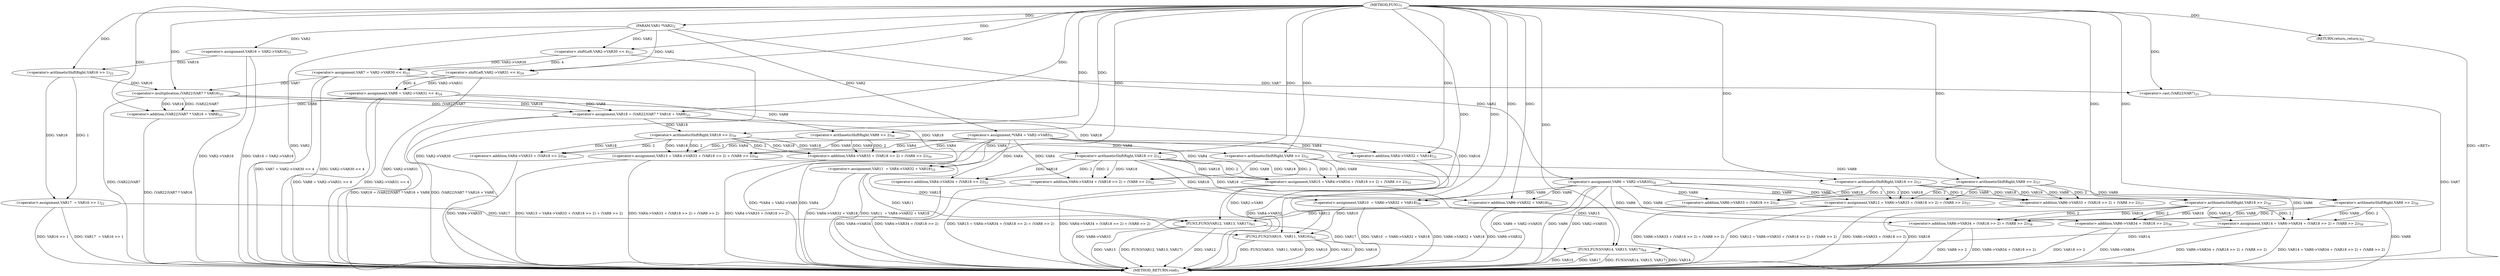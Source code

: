 digraph "FUN1" {  
"8" [label = <(METHOD,FUN1)<SUB>1</SUB>> ]
"146" [label = <(METHOD_RETURN,void)<SUB>1</SUB>> ]
"9" [label = <(PARAM,VAR1 *VAR2)<SUB>2</SUB>> ]
"12" [label = <(&lt;operator&gt;.assignment,*VAR4 = VAR2-&gt;VAR5)<SUB>5</SUB>> ]
"29" [label = <(&lt;operator&gt;.assignment,VAR16 = VAR2-&gt;VAR16)<SUB>21</SUB>> ]
"34" [label = <(&lt;operator&gt;.assignment,VAR17  = VAR16 &gt;&gt; 1)<SUB>22</SUB>> ]
"39" [label = <(&lt;operator&gt;.assignment,VAR7 = VAR2-&gt;VAR30 &lt;&lt; 4)<SUB>23</SUB>> ]
"46" [label = <(&lt;operator&gt;.assignment,VAR8 = VAR2-&gt;VAR31 &lt;&lt; 4)<SUB>24</SUB>> ]
"53" [label = <(&lt;operator&gt;.assignment,VAR18 = (VAR22)VAR7 * VAR16 + VAR8)<SUB>25</SUB>> ]
"62" [label = <(&lt;operator&gt;.assignment,VAR11  = VAR4-&gt;VAR32 + VAR18)<SUB>32</SUB>> ]
"69" [label = <(&lt;operator&gt;.assignment,VAR13 = VAR4-&gt;VAR33 + (VAR18 &gt;&gt; 2) + (VAR8 &gt;&gt; 2))<SUB>50</SUB>> ]
"82" [label = <(&lt;operator&gt;.assignment,VAR15 = VAR4-&gt;VAR34 + (VAR18 &gt;&gt; 2) + (VAR8 &gt;&gt; 2))<SUB>52</SUB>> ]
"95" [label = <(&lt;operator&gt;.assignment,VAR6 = VAR2-&gt;VAR35)<SUB>54</SUB>> ]
"100" [label = <(&lt;operator&gt;.assignment,VAR10  = VAR6-&gt;VAR32 + VAR18)<SUB>56</SUB>> ]
"107" [label = <(&lt;operator&gt;.assignment,VAR12 = VAR6-&gt;VAR33 + (VAR18 &gt;&gt; 2) + (VAR8 &gt;&gt; 2))<SUB>57</SUB>> ]
"120" [label = <(&lt;operator&gt;.assignment,VAR14 = VAR6-&gt;VAR34 + (VAR18 &gt;&gt; 2) + (VAR8 &gt;&gt; 2))<SUB>58</SUB>> ]
"133" [label = <(FUN2,FUN2(VAR10,  VAR11, VAR16))<SUB>62</SUB>> ]
"137" [label = <(FUN3,FUN3(VAR12, VAR13, VAR17))<SUB>63</SUB>> ]
"141" [label = <(FUN3,FUN3(VAR14, VAR15, VAR17))<SUB>64</SUB>> ]
"145" [label = <(RETURN,return;,return;)<SUB>91</SUB>> ]
"36" [label = <(&lt;operator&gt;.arithmeticShiftRight,VAR16 &gt;&gt; 1)<SUB>22</SUB>> ]
"41" [label = <(&lt;operator&gt;.shiftLeft,VAR2-&gt;VAR30 &lt;&lt; 4)<SUB>23</SUB>> ]
"48" [label = <(&lt;operator&gt;.shiftLeft,VAR2-&gt;VAR31 &lt;&lt; 4)<SUB>24</SUB>> ]
"55" [label = <(&lt;operator&gt;.addition,(VAR22)VAR7 * VAR16 + VAR8)<SUB>25</SUB>> ]
"64" [label = <(&lt;operator&gt;.addition,VAR4-&gt;VAR32 + VAR18)<SUB>32</SUB>> ]
"71" [label = <(&lt;operator&gt;.addition,VAR4-&gt;VAR33 + (VAR18 &gt;&gt; 2) + (VAR8 &gt;&gt; 2))<SUB>50</SUB>> ]
"84" [label = <(&lt;operator&gt;.addition,VAR4-&gt;VAR34 + (VAR18 &gt;&gt; 2) + (VAR8 &gt;&gt; 2))<SUB>52</SUB>> ]
"102" [label = <(&lt;operator&gt;.addition,VAR6-&gt;VAR32 + VAR18)<SUB>56</SUB>> ]
"109" [label = <(&lt;operator&gt;.addition,VAR6-&gt;VAR33 + (VAR18 &gt;&gt; 2) + (VAR8 &gt;&gt; 2))<SUB>57</SUB>> ]
"122" [label = <(&lt;operator&gt;.addition,VAR6-&gt;VAR34 + (VAR18 &gt;&gt; 2) + (VAR8 &gt;&gt; 2))<SUB>58</SUB>> ]
"56" [label = <(&lt;operator&gt;.multiplication,(VAR22)VAR7 * VAR16)<SUB>25</SUB>> ]
"72" [label = <(&lt;operator&gt;.addition,VAR4-&gt;VAR33 + (VAR18 &gt;&gt; 2))<SUB>50</SUB>> ]
"79" [label = <(&lt;operator&gt;.arithmeticShiftRight,VAR8 &gt;&gt; 2)<SUB>50</SUB>> ]
"85" [label = <(&lt;operator&gt;.addition,VAR4-&gt;VAR34 + (VAR18 &gt;&gt; 2))<SUB>52</SUB>> ]
"92" [label = <(&lt;operator&gt;.arithmeticShiftRight,VAR8 &gt;&gt; 2)<SUB>52</SUB>> ]
"110" [label = <(&lt;operator&gt;.addition,VAR6-&gt;VAR33 + (VAR18 &gt;&gt; 2))<SUB>57</SUB>> ]
"117" [label = <(&lt;operator&gt;.arithmeticShiftRight,VAR8 &gt;&gt; 2)<SUB>57</SUB>> ]
"123" [label = <(&lt;operator&gt;.addition,VAR6-&gt;VAR34 + (VAR18 &gt;&gt; 2))<SUB>58</SUB>> ]
"130" [label = <(&lt;operator&gt;.arithmeticShiftRight,VAR8 &gt;&gt; 2)<SUB>58</SUB>> ]
"57" [label = <(&lt;operator&gt;.cast,(VAR22)VAR7)<SUB>25</SUB>> ]
"76" [label = <(&lt;operator&gt;.arithmeticShiftRight,VAR18 &gt;&gt; 2)<SUB>50</SUB>> ]
"89" [label = <(&lt;operator&gt;.arithmeticShiftRight,VAR18 &gt;&gt; 2)<SUB>52</SUB>> ]
"114" [label = <(&lt;operator&gt;.arithmeticShiftRight,VAR18 &gt;&gt; 2)<SUB>57</SUB>> ]
"127" [label = <(&lt;operator&gt;.arithmeticShiftRight,VAR18 &gt;&gt; 2)<SUB>58</SUB>> ]
  "145" -> "146"  [ label = "DDG: &lt;RET&gt;"] 
  "9" -> "146"  [ label = "DDG: VAR2"] 
  "12" -> "146"  [ label = "DDG: VAR4"] 
  "12" -> "146"  [ label = "DDG: VAR2-&gt;VAR5"] 
  "12" -> "146"  [ label = "DDG: *VAR4 = VAR2-&gt;VAR5"] 
  "29" -> "146"  [ label = "DDG: VAR2-&gt;VAR16"] 
  "29" -> "146"  [ label = "DDG: VAR16 = VAR2-&gt;VAR16"] 
  "34" -> "146"  [ label = "DDG: VAR16 &gt;&gt; 1"] 
  "34" -> "146"  [ label = "DDG: VAR17  = VAR16 &gt;&gt; 1"] 
  "41" -> "146"  [ label = "DDG: VAR2-&gt;VAR30"] 
  "39" -> "146"  [ label = "DDG: VAR2-&gt;VAR30 &lt;&lt; 4"] 
  "39" -> "146"  [ label = "DDG: VAR7 = VAR2-&gt;VAR30 &lt;&lt; 4"] 
  "48" -> "146"  [ label = "DDG: VAR2-&gt;VAR31"] 
  "46" -> "146"  [ label = "DDG: VAR2-&gt;VAR31 &lt;&lt; 4"] 
  "46" -> "146"  [ label = "DDG: VAR8 = VAR2-&gt;VAR31 &lt;&lt; 4"] 
  "57" -> "146"  [ label = "DDG: VAR7"] 
  "56" -> "146"  [ label = "DDG: (VAR22)VAR7"] 
  "55" -> "146"  [ label = "DDG: (VAR22)VAR7 * VAR16"] 
  "53" -> "146"  [ label = "DDG: (VAR22)VAR7 * VAR16 + VAR8"] 
  "53" -> "146"  [ label = "DDG: VAR18 = (VAR22)VAR7 * VAR16 + VAR8"] 
  "64" -> "146"  [ label = "DDG: VAR4-&gt;VAR32"] 
  "62" -> "146"  [ label = "DDG: VAR4-&gt;VAR32 + VAR18"] 
  "62" -> "146"  [ label = "DDG: VAR11  = VAR4-&gt;VAR32 + VAR18"] 
  "72" -> "146"  [ label = "DDG: VAR4-&gt;VAR33"] 
  "71" -> "146"  [ label = "DDG: VAR4-&gt;VAR33 + (VAR18 &gt;&gt; 2)"] 
  "69" -> "146"  [ label = "DDG: VAR4-&gt;VAR33 + (VAR18 &gt;&gt; 2) + (VAR8 &gt;&gt; 2)"] 
  "69" -> "146"  [ label = "DDG: VAR13 = VAR4-&gt;VAR33 + (VAR18 &gt;&gt; 2) + (VAR8 &gt;&gt; 2)"] 
  "85" -> "146"  [ label = "DDG: VAR4-&gt;VAR34"] 
  "84" -> "146"  [ label = "DDG: VAR4-&gt;VAR34 + (VAR18 &gt;&gt; 2)"] 
  "82" -> "146"  [ label = "DDG: VAR4-&gt;VAR34 + (VAR18 &gt;&gt; 2) + (VAR8 &gt;&gt; 2)"] 
  "82" -> "146"  [ label = "DDG: VAR15 = VAR4-&gt;VAR34 + (VAR18 &gt;&gt; 2) + (VAR8 &gt;&gt; 2)"] 
  "95" -> "146"  [ label = "DDG: VAR6"] 
  "95" -> "146"  [ label = "DDG: VAR2-&gt;VAR35"] 
  "95" -> "146"  [ label = "DDG: VAR6 = VAR2-&gt;VAR35"] 
  "102" -> "146"  [ label = "DDG: VAR6-&gt;VAR32"] 
  "100" -> "146"  [ label = "DDG: VAR6-&gt;VAR32 + VAR18"] 
  "100" -> "146"  [ label = "DDG: VAR10  = VAR6-&gt;VAR32 + VAR18"] 
  "110" -> "146"  [ label = "DDG: VAR6-&gt;VAR33"] 
  "109" -> "146"  [ label = "DDG: VAR6-&gt;VAR33 + (VAR18 &gt;&gt; 2)"] 
  "107" -> "146"  [ label = "DDG: VAR6-&gt;VAR33 + (VAR18 &gt;&gt; 2) + (VAR8 &gt;&gt; 2)"] 
  "107" -> "146"  [ label = "DDG: VAR12 = VAR6-&gt;VAR33 + (VAR18 &gt;&gt; 2) + (VAR8 &gt;&gt; 2)"] 
  "123" -> "146"  [ label = "DDG: VAR6-&gt;VAR34"] 
  "127" -> "146"  [ label = "DDG: VAR18"] 
  "123" -> "146"  [ label = "DDG: VAR18 &gt;&gt; 2"] 
  "122" -> "146"  [ label = "DDG: VAR6-&gt;VAR34 + (VAR18 &gt;&gt; 2)"] 
  "130" -> "146"  [ label = "DDG: VAR8"] 
  "122" -> "146"  [ label = "DDG: VAR8 &gt;&gt; 2"] 
  "120" -> "146"  [ label = "DDG: VAR6-&gt;VAR34 + (VAR18 &gt;&gt; 2) + (VAR8 &gt;&gt; 2)"] 
  "120" -> "146"  [ label = "DDG: VAR14 = VAR6-&gt;VAR34 + (VAR18 &gt;&gt; 2) + (VAR8 &gt;&gt; 2)"] 
  "133" -> "146"  [ label = "DDG: VAR10"] 
  "133" -> "146"  [ label = "DDG: VAR11"] 
  "133" -> "146"  [ label = "DDG: VAR16"] 
  "133" -> "146"  [ label = "DDG: FUN2(VAR10,  VAR11, VAR16)"] 
  "137" -> "146"  [ label = "DDG: VAR12"] 
  "137" -> "146"  [ label = "DDG: VAR13"] 
  "137" -> "146"  [ label = "DDG: FUN3(VAR12, VAR13, VAR17)"] 
  "141" -> "146"  [ label = "DDG: VAR14"] 
  "141" -> "146"  [ label = "DDG: VAR15"] 
  "141" -> "146"  [ label = "DDG: VAR17"] 
  "141" -> "146"  [ label = "DDG: FUN3(VAR14, VAR15, VAR17)"] 
  "8" -> "9"  [ label = "DDG: "] 
  "9" -> "12"  [ label = "DDG: VAR2"] 
  "9" -> "29"  [ label = "DDG: VAR2"] 
  "36" -> "34"  [ label = "DDG: VAR16"] 
  "36" -> "34"  [ label = "DDG: 1"] 
  "41" -> "39"  [ label = "DDG: VAR2-&gt;VAR30"] 
  "41" -> "39"  [ label = "DDG: 4"] 
  "48" -> "46"  [ label = "DDG: VAR2-&gt;VAR31"] 
  "48" -> "46"  [ label = "DDG: 4"] 
  "56" -> "53"  [ label = "DDG: (VAR22)VAR7"] 
  "56" -> "53"  [ label = "DDG: VAR16"] 
  "46" -> "53"  [ label = "DDG: VAR8"] 
  "8" -> "53"  [ label = "DDG: "] 
  "12" -> "62"  [ label = "DDG: VAR4"] 
  "53" -> "62"  [ label = "DDG: VAR18"] 
  "8" -> "62"  [ label = "DDG: "] 
  "12" -> "69"  [ label = "DDG: VAR4"] 
  "76" -> "69"  [ label = "DDG: VAR18"] 
  "76" -> "69"  [ label = "DDG: 2"] 
  "79" -> "69"  [ label = "DDG: VAR8"] 
  "79" -> "69"  [ label = "DDG: 2"] 
  "12" -> "82"  [ label = "DDG: VAR4"] 
  "89" -> "82"  [ label = "DDG: VAR18"] 
  "89" -> "82"  [ label = "DDG: 2"] 
  "92" -> "82"  [ label = "DDG: VAR8"] 
  "92" -> "82"  [ label = "DDG: 2"] 
  "9" -> "95"  [ label = "DDG: VAR2"] 
  "95" -> "100"  [ label = "DDG: VAR6"] 
  "89" -> "100"  [ label = "DDG: VAR18"] 
  "8" -> "100"  [ label = "DDG: "] 
  "95" -> "107"  [ label = "DDG: VAR6"] 
  "114" -> "107"  [ label = "DDG: VAR18"] 
  "114" -> "107"  [ label = "DDG: 2"] 
  "117" -> "107"  [ label = "DDG: VAR8"] 
  "117" -> "107"  [ label = "DDG: 2"] 
  "95" -> "120"  [ label = "DDG: VAR6"] 
  "127" -> "120"  [ label = "DDG: VAR18"] 
  "127" -> "120"  [ label = "DDG: 2"] 
  "130" -> "120"  [ label = "DDG: VAR8"] 
  "130" -> "120"  [ label = "DDG: 2"] 
  "8" -> "145"  [ label = "DDG: "] 
  "100" -> "133"  [ label = "DDG: VAR10"] 
  "8" -> "133"  [ label = "DDG: "] 
  "62" -> "133"  [ label = "DDG: VAR11"] 
  "56" -> "133"  [ label = "DDG: VAR16"] 
  "107" -> "137"  [ label = "DDG: VAR12"] 
  "8" -> "137"  [ label = "DDG: "] 
  "69" -> "137"  [ label = "DDG: VAR13"] 
  "34" -> "137"  [ label = "DDG: VAR17"] 
  "120" -> "141"  [ label = "DDG: VAR14"] 
  "8" -> "141"  [ label = "DDG: "] 
  "82" -> "141"  [ label = "DDG: VAR15"] 
  "137" -> "141"  [ label = "DDG: VAR17"] 
  "29" -> "36"  [ label = "DDG: VAR16"] 
  "8" -> "36"  [ label = "DDG: "] 
  "9" -> "41"  [ label = "DDG: VAR2"] 
  "8" -> "41"  [ label = "DDG: "] 
  "9" -> "48"  [ label = "DDG: VAR2"] 
  "8" -> "48"  [ label = "DDG: "] 
  "56" -> "55"  [ label = "DDG: (VAR22)VAR7"] 
  "56" -> "55"  [ label = "DDG: VAR16"] 
  "46" -> "55"  [ label = "DDG: VAR8"] 
  "8" -> "55"  [ label = "DDG: "] 
  "12" -> "64"  [ label = "DDG: VAR4"] 
  "53" -> "64"  [ label = "DDG: VAR18"] 
  "8" -> "64"  [ label = "DDG: "] 
  "12" -> "71"  [ label = "DDG: VAR4"] 
  "76" -> "71"  [ label = "DDG: VAR18"] 
  "76" -> "71"  [ label = "DDG: 2"] 
  "79" -> "71"  [ label = "DDG: VAR8"] 
  "79" -> "71"  [ label = "DDG: 2"] 
  "12" -> "84"  [ label = "DDG: VAR4"] 
  "89" -> "84"  [ label = "DDG: VAR18"] 
  "89" -> "84"  [ label = "DDG: 2"] 
  "92" -> "84"  [ label = "DDG: VAR8"] 
  "92" -> "84"  [ label = "DDG: 2"] 
  "95" -> "102"  [ label = "DDG: VAR6"] 
  "89" -> "102"  [ label = "DDG: VAR18"] 
  "8" -> "102"  [ label = "DDG: "] 
  "95" -> "109"  [ label = "DDG: VAR6"] 
  "114" -> "109"  [ label = "DDG: VAR18"] 
  "114" -> "109"  [ label = "DDG: 2"] 
  "117" -> "109"  [ label = "DDG: VAR8"] 
  "117" -> "109"  [ label = "DDG: 2"] 
  "95" -> "122"  [ label = "DDG: VAR6"] 
  "127" -> "122"  [ label = "DDG: VAR18"] 
  "127" -> "122"  [ label = "DDG: 2"] 
  "130" -> "122"  [ label = "DDG: VAR8"] 
  "130" -> "122"  [ label = "DDG: 2"] 
  "39" -> "56"  [ label = "DDG: VAR7"] 
  "8" -> "56"  [ label = "DDG: "] 
  "36" -> "56"  [ label = "DDG: VAR16"] 
  "12" -> "72"  [ label = "DDG: VAR4"] 
  "76" -> "72"  [ label = "DDG: VAR18"] 
  "76" -> "72"  [ label = "DDG: 2"] 
  "8" -> "79"  [ label = "DDG: "] 
  "46" -> "79"  [ label = "DDG: VAR8"] 
  "12" -> "85"  [ label = "DDG: VAR4"] 
  "89" -> "85"  [ label = "DDG: VAR18"] 
  "89" -> "85"  [ label = "DDG: 2"] 
  "79" -> "92"  [ label = "DDG: VAR8"] 
  "8" -> "92"  [ label = "DDG: "] 
  "95" -> "110"  [ label = "DDG: VAR6"] 
  "114" -> "110"  [ label = "DDG: VAR18"] 
  "114" -> "110"  [ label = "DDG: 2"] 
  "92" -> "117"  [ label = "DDG: VAR8"] 
  "8" -> "117"  [ label = "DDG: "] 
  "95" -> "123"  [ label = "DDG: VAR6"] 
  "127" -> "123"  [ label = "DDG: VAR18"] 
  "127" -> "123"  [ label = "DDG: 2"] 
  "117" -> "130"  [ label = "DDG: VAR8"] 
  "8" -> "130"  [ label = "DDG: "] 
  "39" -> "57"  [ label = "DDG: VAR7"] 
  "8" -> "57"  [ label = "DDG: "] 
  "8" -> "76"  [ label = "DDG: "] 
  "53" -> "76"  [ label = "DDG: VAR18"] 
  "76" -> "89"  [ label = "DDG: VAR18"] 
  "8" -> "89"  [ label = "DDG: "] 
  "8" -> "114"  [ label = "DDG: "] 
  "89" -> "114"  [ label = "DDG: VAR18"] 
  "114" -> "127"  [ label = "DDG: VAR18"] 
  "8" -> "127"  [ label = "DDG: "] 
}
